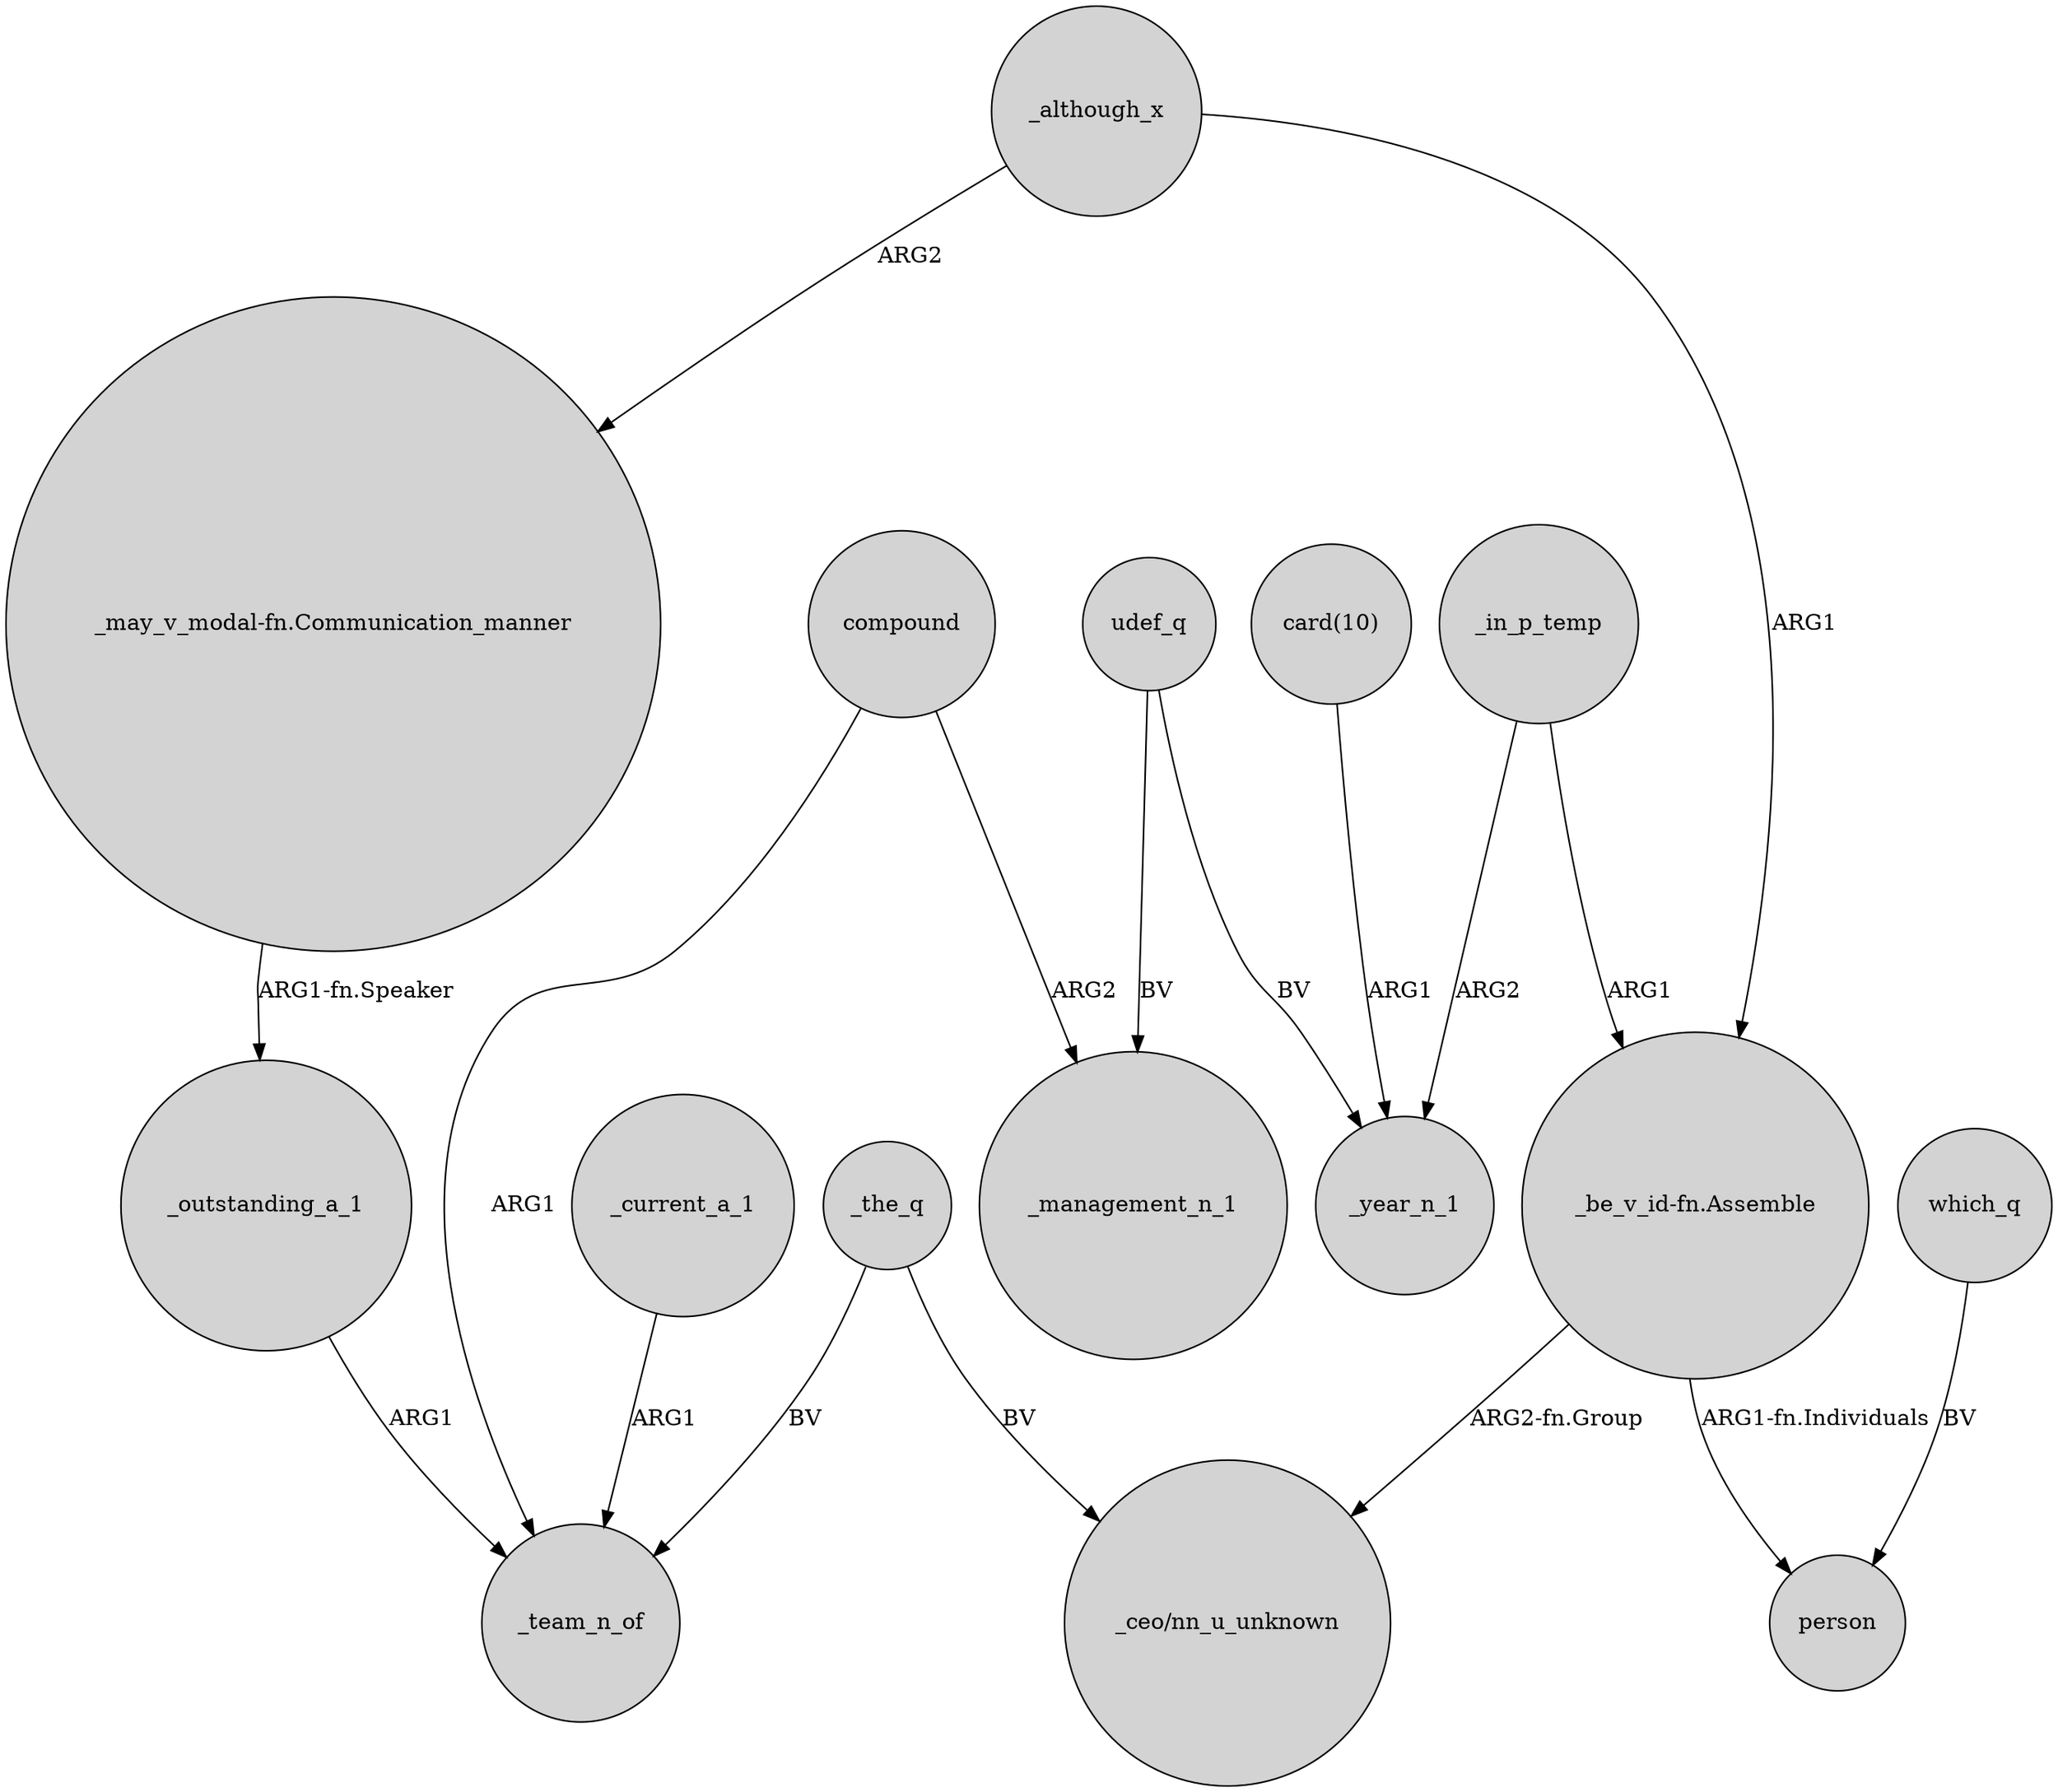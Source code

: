 digraph {
	node [shape=circle style=filled]
	_current_a_1 -> _team_n_of [label=ARG1]
	udef_q -> _year_n_1 [label=BV]
	compound -> _team_n_of [label=ARG1]
	_the_q -> "_ceo/nn_u_unknown" [label=BV]
	_outstanding_a_1 -> _team_n_of [label=ARG1]
	"_be_v_id-fn.Assemble" -> "_ceo/nn_u_unknown" [label="ARG2-fn.Group"]
	_although_x -> "_may_v_modal-fn.Communication_manner" [label=ARG2]
	which_q -> person [label=BV]
	compound -> _management_n_1 [label=ARG2]
	_in_p_temp -> "_be_v_id-fn.Assemble" [label=ARG1]
	"_be_v_id-fn.Assemble" -> person [label="ARG1-fn.Individuals"]
	udef_q -> _management_n_1 [label=BV]
	"_may_v_modal-fn.Communication_manner" -> _outstanding_a_1 [label="ARG1-fn.Speaker"]
	_the_q -> _team_n_of [label=BV]
	_although_x -> "_be_v_id-fn.Assemble" [label=ARG1]
	_in_p_temp -> _year_n_1 [label=ARG2]
	"card(10)" -> _year_n_1 [label=ARG1]
}
